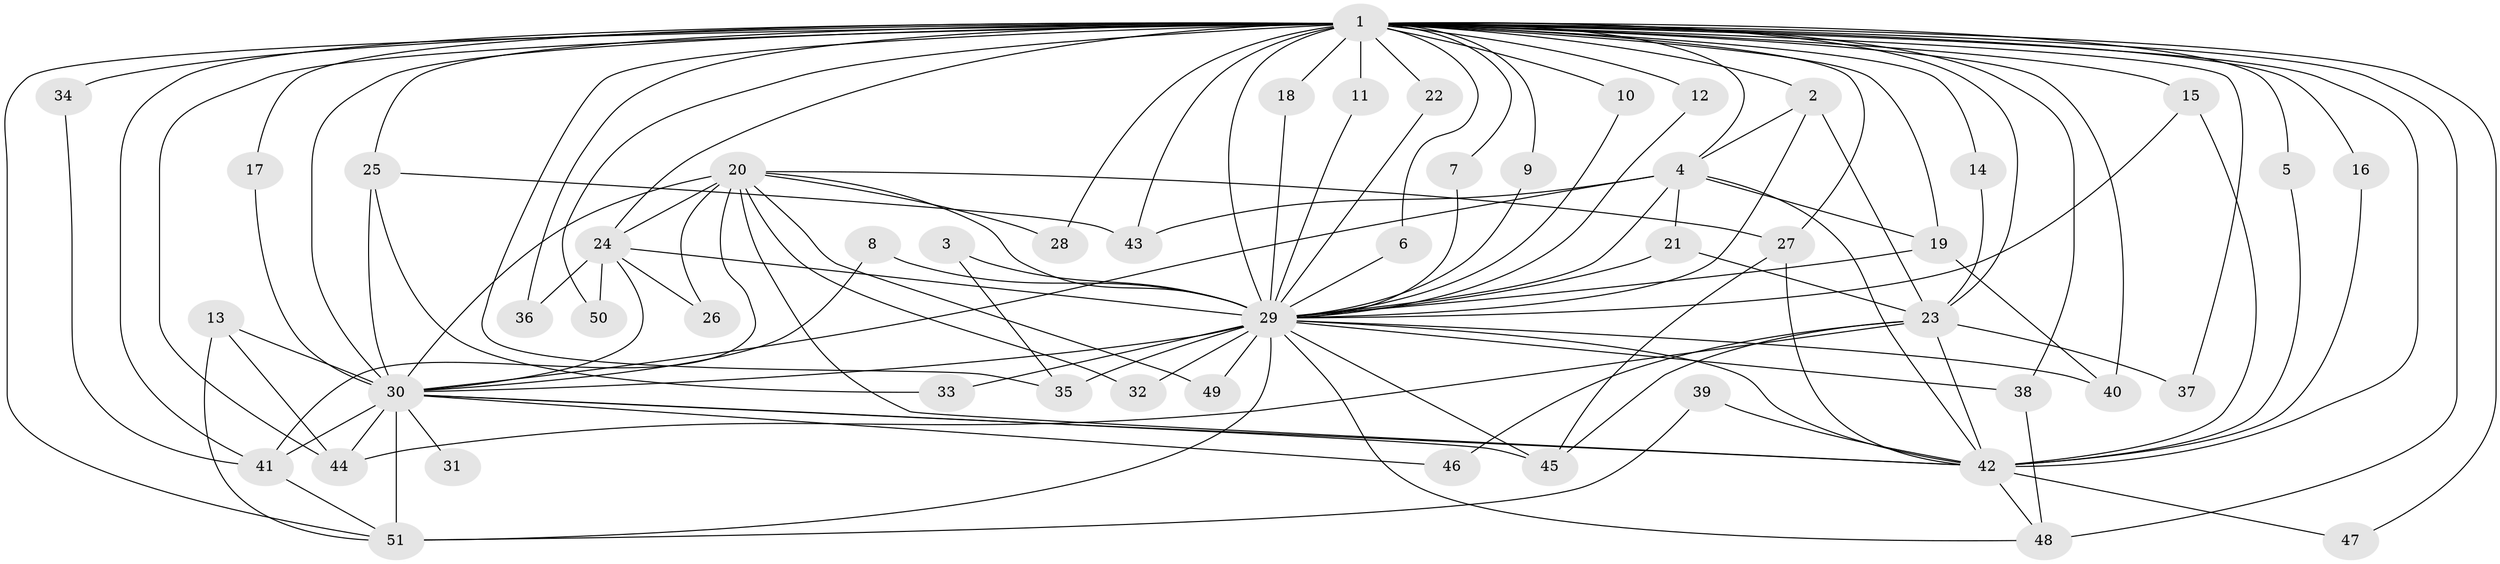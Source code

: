 // original degree distribution, {29: 0.00980392156862745, 26: 0.00980392156862745, 19: 0.0196078431372549, 16: 0.00980392156862745, 22: 0.00980392156862745, 18: 0.00980392156862745, 20: 0.00980392156862745, 17: 0.00980392156862745, 14: 0.00980392156862745, 5: 0.058823529411764705, 3: 0.18627450980392157, 6: 0.0196078431372549, 4: 0.0784313725490196, 2: 0.5392156862745098, 7: 0.00980392156862745, 10: 0.00980392156862745}
// Generated by graph-tools (version 1.1) at 2025/49/03/09/25 03:49:42]
// undirected, 51 vertices, 121 edges
graph export_dot {
graph [start="1"]
  node [color=gray90,style=filled];
  1;
  2;
  3;
  4;
  5;
  6;
  7;
  8;
  9;
  10;
  11;
  12;
  13;
  14;
  15;
  16;
  17;
  18;
  19;
  20;
  21;
  22;
  23;
  24;
  25;
  26;
  27;
  28;
  29;
  30;
  31;
  32;
  33;
  34;
  35;
  36;
  37;
  38;
  39;
  40;
  41;
  42;
  43;
  44;
  45;
  46;
  47;
  48;
  49;
  50;
  51;
  1 -- 2 [weight=1.0];
  1 -- 4 [weight=5.0];
  1 -- 5 [weight=1.0];
  1 -- 6 [weight=1.0];
  1 -- 7 [weight=1.0];
  1 -- 9 [weight=1.0];
  1 -- 10 [weight=1.0];
  1 -- 11 [weight=1.0];
  1 -- 12 [weight=1.0];
  1 -- 14 [weight=1.0];
  1 -- 15 [weight=3.0];
  1 -- 16 [weight=1.0];
  1 -- 17 [weight=1.0];
  1 -- 18 [weight=1.0];
  1 -- 19 [weight=1.0];
  1 -- 22 [weight=1.0];
  1 -- 23 [weight=2.0];
  1 -- 24 [weight=1.0];
  1 -- 25 [weight=2.0];
  1 -- 27 [weight=2.0];
  1 -- 28 [weight=1.0];
  1 -- 29 [weight=9.0];
  1 -- 30 [weight=8.0];
  1 -- 34 [weight=3.0];
  1 -- 35 [weight=1.0];
  1 -- 36 [weight=1.0];
  1 -- 37 [weight=1.0];
  1 -- 38 [weight=1.0];
  1 -- 40 [weight=3.0];
  1 -- 41 [weight=1.0];
  1 -- 42 [weight=5.0];
  1 -- 43 [weight=2.0];
  1 -- 44 [weight=3.0];
  1 -- 47 [weight=1.0];
  1 -- 48 [weight=2.0];
  1 -- 50 [weight=1.0];
  1 -- 51 [weight=1.0];
  2 -- 4 [weight=1.0];
  2 -- 23 [weight=1.0];
  2 -- 29 [weight=1.0];
  3 -- 29 [weight=1.0];
  3 -- 35 [weight=1.0];
  4 -- 19 [weight=1.0];
  4 -- 21 [weight=1.0];
  4 -- 29 [weight=2.0];
  4 -- 30 [weight=2.0];
  4 -- 42 [weight=1.0];
  4 -- 43 [weight=1.0];
  5 -- 42 [weight=1.0];
  6 -- 29 [weight=2.0];
  7 -- 29 [weight=1.0];
  8 -- 29 [weight=1.0];
  8 -- 30 [weight=1.0];
  9 -- 29 [weight=1.0];
  10 -- 29 [weight=1.0];
  11 -- 29 [weight=1.0];
  12 -- 29 [weight=1.0];
  13 -- 30 [weight=1.0];
  13 -- 44 [weight=1.0];
  13 -- 51 [weight=1.0];
  14 -- 23 [weight=1.0];
  15 -- 29 [weight=1.0];
  15 -- 42 [weight=1.0];
  16 -- 42 [weight=1.0];
  17 -- 30 [weight=1.0];
  18 -- 29 [weight=1.0];
  19 -- 29 [weight=1.0];
  19 -- 40 [weight=1.0];
  20 -- 24 [weight=1.0];
  20 -- 26 [weight=1.0];
  20 -- 27 [weight=1.0];
  20 -- 28 [weight=1.0];
  20 -- 29 [weight=1.0];
  20 -- 30 [weight=2.0];
  20 -- 32 [weight=1.0];
  20 -- 41 [weight=1.0];
  20 -- 42 [weight=1.0];
  20 -- 49 [weight=1.0];
  21 -- 23 [weight=1.0];
  21 -- 29 [weight=1.0];
  22 -- 29 [weight=1.0];
  23 -- 37 [weight=1.0];
  23 -- 42 [weight=1.0];
  23 -- 44 [weight=1.0];
  23 -- 45 [weight=1.0];
  23 -- 46 [weight=1.0];
  24 -- 26 [weight=1.0];
  24 -- 29 [weight=1.0];
  24 -- 30 [weight=1.0];
  24 -- 36 [weight=1.0];
  24 -- 50 [weight=1.0];
  25 -- 30 [weight=2.0];
  25 -- 33 [weight=1.0];
  25 -- 43 [weight=1.0];
  27 -- 42 [weight=1.0];
  27 -- 45 [weight=1.0];
  29 -- 30 [weight=5.0];
  29 -- 32 [weight=1.0];
  29 -- 33 [weight=1.0];
  29 -- 35 [weight=3.0];
  29 -- 38 [weight=2.0];
  29 -- 40 [weight=1.0];
  29 -- 42 [weight=2.0];
  29 -- 45 [weight=1.0];
  29 -- 48 [weight=1.0];
  29 -- 49 [weight=1.0];
  29 -- 51 [weight=1.0];
  30 -- 31 [weight=1.0];
  30 -- 41 [weight=1.0];
  30 -- 42 [weight=2.0];
  30 -- 44 [weight=1.0];
  30 -- 45 [weight=1.0];
  30 -- 46 [weight=1.0];
  30 -- 51 [weight=2.0];
  34 -- 41 [weight=1.0];
  38 -- 48 [weight=1.0];
  39 -- 42 [weight=1.0];
  39 -- 51 [weight=1.0];
  41 -- 51 [weight=1.0];
  42 -- 47 [weight=1.0];
  42 -- 48 [weight=1.0];
}
